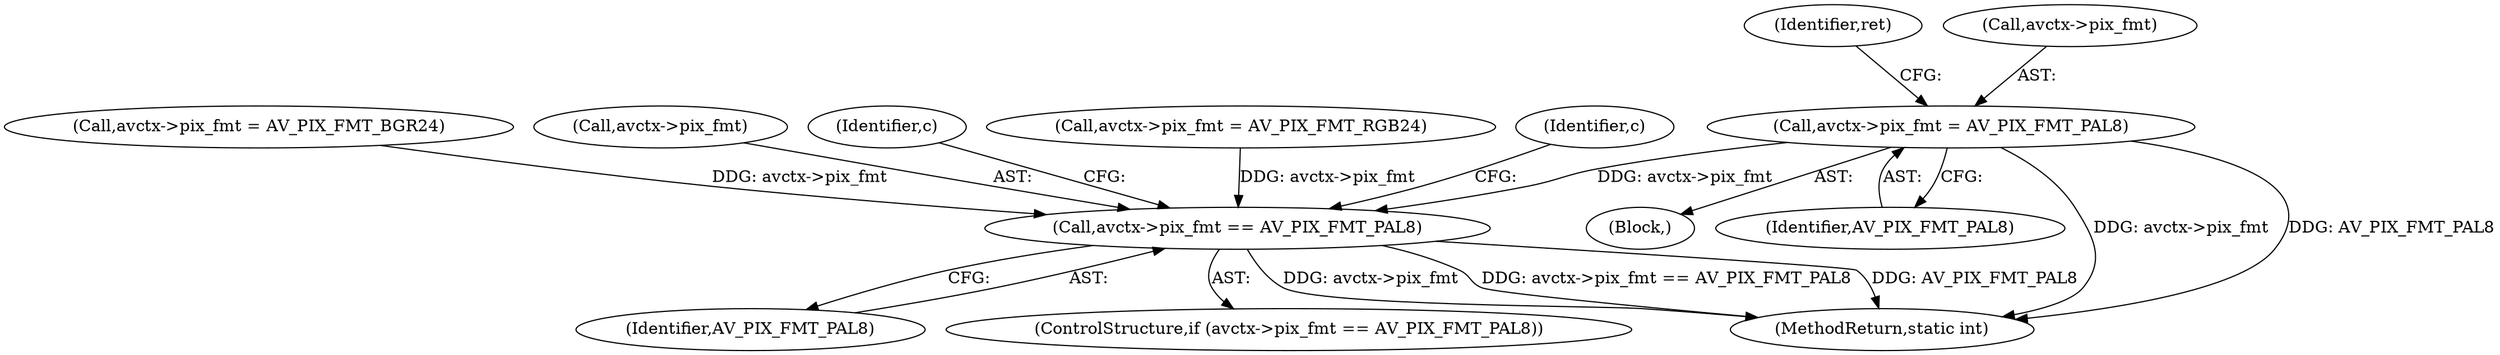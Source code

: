 digraph "0_FFmpeg_e1b60aad77c27ed5d4dfc11e5e6a05a38c70489d@pointer" {
"1000343" [label="(Call,avctx->pix_fmt = AV_PIX_FMT_PAL8)"];
"1000482" [label="(Call,avctx->pix_fmt == AV_PIX_FMT_PAL8)"];
"1000380" [label="(Call,avctx->pix_fmt = AV_PIX_FMT_BGR24)"];
"1000343" [label="(Call,avctx->pix_fmt = AV_PIX_FMT_PAL8)"];
"1000342" [label="(Block,)"];
"1000481" [label="(ControlStructure,if (avctx->pix_fmt == AV_PIX_FMT_PAL8))"];
"1000483" [label="(Call,avctx->pix_fmt)"];
"1000489" [label="(Identifier,c)"];
"1000407" [label="(Call,avctx->pix_fmt = AV_PIX_FMT_RGB24)"];
"1000502" [label="(MethodReturn,static int)"];
"1000429" [label="(Identifier,ret)"];
"1000482" [label="(Call,avctx->pix_fmt == AV_PIX_FMT_PAL8)"];
"1000486" [label="(Identifier,AV_PIX_FMT_PAL8)"];
"1000494" [label="(Identifier,c)"];
"1000347" [label="(Identifier,AV_PIX_FMT_PAL8)"];
"1000344" [label="(Call,avctx->pix_fmt)"];
"1000343" -> "1000342"  [label="AST: "];
"1000343" -> "1000347"  [label="CFG: "];
"1000344" -> "1000343"  [label="AST: "];
"1000347" -> "1000343"  [label="AST: "];
"1000429" -> "1000343"  [label="CFG: "];
"1000343" -> "1000502"  [label="DDG: avctx->pix_fmt"];
"1000343" -> "1000502"  [label="DDG: AV_PIX_FMT_PAL8"];
"1000343" -> "1000482"  [label="DDG: avctx->pix_fmt"];
"1000482" -> "1000481"  [label="AST: "];
"1000482" -> "1000486"  [label="CFG: "];
"1000483" -> "1000482"  [label="AST: "];
"1000486" -> "1000482"  [label="AST: "];
"1000489" -> "1000482"  [label="CFG: "];
"1000494" -> "1000482"  [label="CFG: "];
"1000482" -> "1000502"  [label="DDG: AV_PIX_FMT_PAL8"];
"1000482" -> "1000502"  [label="DDG: avctx->pix_fmt"];
"1000482" -> "1000502"  [label="DDG: avctx->pix_fmt == AV_PIX_FMT_PAL8"];
"1000407" -> "1000482"  [label="DDG: avctx->pix_fmt"];
"1000380" -> "1000482"  [label="DDG: avctx->pix_fmt"];
}
